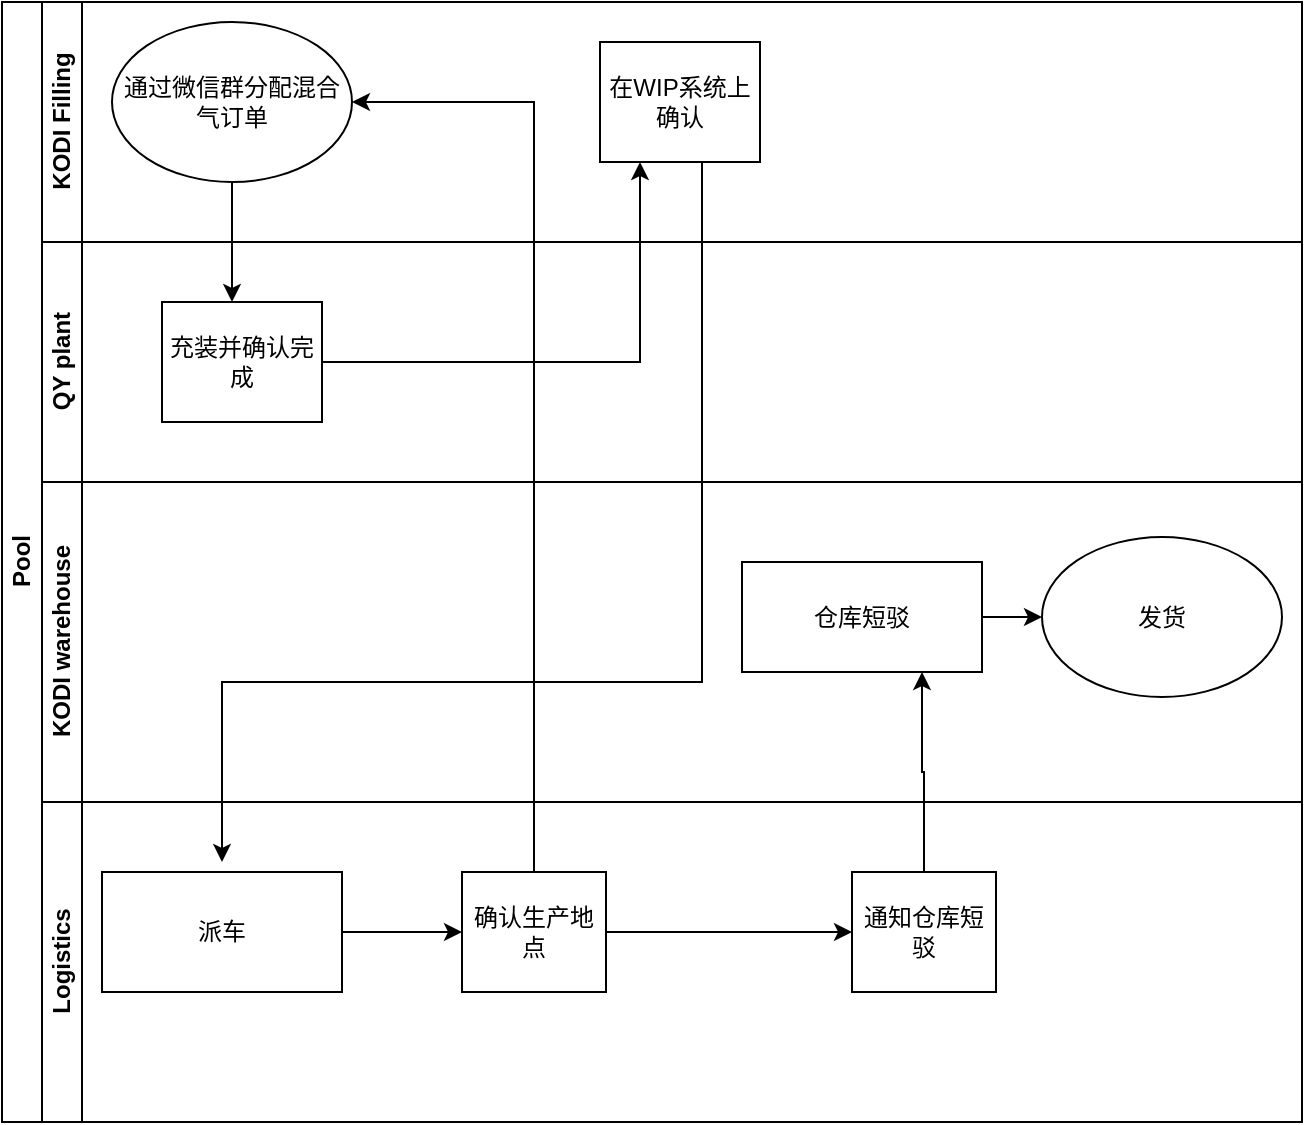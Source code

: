 <mxfile version="22.1.9" type="github">
  <diagram id="prtHgNgQTEPvFCAcTncT" name="Page-1">
    <mxGraphModel dx="1257" dy="637" grid="1" gridSize="10" guides="1" tooltips="1" connect="1" arrows="1" fold="1" page="1" pageScale="1" pageWidth="827" pageHeight="1169" math="0" shadow="0">
      <root>
        <mxCell id="0" />
        <mxCell id="1" parent="0" />
        <mxCell id="dNxyNK7c78bLwvsdeMH5-19" value="Pool" style="swimlane;html=1;childLayout=stackLayout;resizeParent=1;resizeParentMax=0;horizontal=0;startSize=20;horizontalStack=0;" parent="1" vertex="1">
          <mxGeometry x="120" y="120" width="650" height="560" as="geometry" />
        </mxCell>
        <mxCell id="dNxyNK7c78bLwvsdeMH5-20" value="KODI Filling" style="swimlane;html=1;startSize=20;horizontal=0;" parent="dNxyNK7c78bLwvsdeMH5-19" vertex="1">
          <mxGeometry x="20" width="630" height="120" as="geometry" />
        </mxCell>
        <mxCell id="dNxyNK7c78bLwvsdeMH5-30" value="在WIP系统上确认" style="rounded=0;whiteSpace=wrap;html=1;fontFamily=Helvetica;fontSize=12;fontColor=#000000;align=center;" parent="dNxyNK7c78bLwvsdeMH5-20" vertex="1">
          <mxGeometry x="279" y="20" width="80" height="60" as="geometry" />
        </mxCell>
        <mxCell id="kWSNCHj81wB3lS0rugs6-3" value="通过微信群分配混合气订单" style="ellipse;whiteSpace=wrap;html=1;" vertex="1" parent="dNxyNK7c78bLwvsdeMH5-20">
          <mxGeometry x="35" y="10" width="120" height="80" as="geometry" />
        </mxCell>
        <mxCell id="dNxyNK7c78bLwvsdeMH5-21" value="QY plant" style="swimlane;html=1;startSize=20;horizontal=0;" parent="dNxyNK7c78bLwvsdeMH5-19" vertex="1">
          <mxGeometry x="20" y="120" width="630" height="120" as="geometry" />
        </mxCell>
        <mxCell id="dNxyNK7c78bLwvsdeMH5-26" value="充装并确认完成" style="rounded=0;whiteSpace=wrap;html=1;fontFamily=Helvetica;fontSize=12;fontColor=#000000;align=center;" parent="dNxyNK7c78bLwvsdeMH5-21" vertex="1">
          <mxGeometry x="60" y="30" width="80" height="60" as="geometry" />
        </mxCell>
        <mxCell id="dNxyNK7c78bLwvsdeMH5-22" value="KODI warehouse" style="swimlane;html=1;startSize=20;horizontal=0;" parent="dNxyNK7c78bLwvsdeMH5-19" vertex="1">
          <mxGeometry x="20" y="240" width="630" height="160" as="geometry" />
        </mxCell>
        <mxCell id="kWSNCHj81wB3lS0rugs6-18" value="" style="edgeStyle=orthogonalEdgeStyle;rounded=0;orthogonalLoop=1;jettySize=auto;html=1;entryX=0;entryY=0.5;entryDx=0;entryDy=0;" edge="1" parent="dNxyNK7c78bLwvsdeMH5-22" source="LI-ogq0rgBBcsapTJTHM-19" target="kWSNCHj81wB3lS0rugs6-17">
          <mxGeometry relative="1" as="geometry">
            <mxPoint x="343" y="67.5" as="targetPoint" />
          </mxGeometry>
        </mxCell>
        <mxCell id="LI-ogq0rgBBcsapTJTHM-19" value="仓库短驳" style="whiteSpace=wrap;html=1;fontColor=#000000;rounded=0;" parent="dNxyNK7c78bLwvsdeMH5-22" vertex="1">
          <mxGeometry x="350" y="40" width="120" height="55" as="geometry" />
        </mxCell>
        <mxCell id="kWSNCHj81wB3lS0rugs6-17" value="发货" style="ellipse;whiteSpace=wrap;html=1;" vertex="1" parent="dNxyNK7c78bLwvsdeMH5-22">
          <mxGeometry x="500" y="27.5" width="120" height="80" as="geometry" />
        </mxCell>
        <mxCell id="LI-ogq0rgBBcsapTJTHM-15" value="" style="edgeStyle=orthogonalEdgeStyle;rounded=0;orthogonalLoop=1;jettySize=auto;html=1;entryX=0.25;entryY=1;entryDx=0;entryDy=0;" parent="dNxyNK7c78bLwvsdeMH5-19" source="dNxyNK7c78bLwvsdeMH5-26" target="dNxyNK7c78bLwvsdeMH5-30" edge="1">
          <mxGeometry relative="1" as="geometry" />
        </mxCell>
        <mxCell id="LI-ogq0rgBBcsapTJTHM-17" value="" style="edgeStyle=orthogonalEdgeStyle;rounded=0;orthogonalLoop=1;jettySize=auto;html=1;" parent="dNxyNK7c78bLwvsdeMH5-19" source="dNxyNK7c78bLwvsdeMH5-30" edge="1">
          <mxGeometry relative="1" as="geometry">
            <mxPoint x="110" y="430" as="targetPoint" />
            <Array as="points">
              <mxPoint x="350" y="340" />
              <mxPoint x="110" y="340" />
            </Array>
          </mxGeometry>
        </mxCell>
        <mxCell id="kWSNCHj81wB3lS0rugs6-5" value="" style="edgeStyle=orthogonalEdgeStyle;rounded=0;orthogonalLoop=1;jettySize=auto;html=1;" edge="1" parent="dNxyNK7c78bLwvsdeMH5-19" source="kWSNCHj81wB3lS0rugs6-3" target="dNxyNK7c78bLwvsdeMH5-26">
          <mxGeometry relative="1" as="geometry">
            <Array as="points">
              <mxPoint x="115" y="140" />
              <mxPoint x="115" y="140" />
            </Array>
          </mxGeometry>
        </mxCell>
        <mxCell id="kWSNCHj81wB3lS0rugs6-31" value="" style="edgeStyle=orthogonalEdgeStyle;rounded=0;orthogonalLoop=1;jettySize=auto;html=1;entryX=0.75;entryY=1;entryDx=0;entryDy=0;" edge="1" parent="dNxyNK7c78bLwvsdeMH5-19" source="kWSNCHj81wB3lS0rugs6-14" target="LI-ogq0rgBBcsapTJTHM-19">
          <mxGeometry relative="1" as="geometry">
            <mxPoint x="512" y="465" as="targetPoint" />
          </mxGeometry>
        </mxCell>
        <mxCell id="LI-ogq0rgBBcsapTJTHM-2" value="Logistics" style="swimlane;html=1;startSize=20;horizontal=0;" parent="dNxyNK7c78bLwvsdeMH5-19" vertex="1">
          <mxGeometry x="20" y="400" width="630" height="160" as="geometry" />
        </mxCell>
        <mxCell id="kWSNCHj81wB3lS0rugs6-33" value="" style="edgeStyle=orthogonalEdgeStyle;rounded=0;orthogonalLoop=1;jettySize=auto;html=1;" edge="1" parent="LI-ogq0rgBBcsapTJTHM-2" source="LI-ogq0rgBBcsapTJTHM-16" target="kWSNCHj81wB3lS0rugs6-22">
          <mxGeometry relative="1" as="geometry" />
        </mxCell>
        <mxCell id="LI-ogq0rgBBcsapTJTHM-16" value="派车" style="rounded=0;whiteSpace=wrap;html=1;fontColor=#000000;" parent="LI-ogq0rgBBcsapTJTHM-2" vertex="1">
          <mxGeometry x="30" y="35" width="120" height="60" as="geometry" />
        </mxCell>
        <mxCell id="kWSNCHj81wB3lS0rugs6-14" value="通知仓库短驳" style="rounded=0;whiteSpace=wrap;html=1;fontColor=#000000;" vertex="1" parent="LI-ogq0rgBBcsapTJTHM-2">
          <mxGeometry x="405" y="35" width="72" height="60" as="geometry" />
        </mxCell>
        <mxCell id="kWSNCHj81wB3lS0rugs6-32" value="" style="edgeStyle=orthogonalEdgeStyle;rounded=0;orthogonalLoop=1;jettySize=auto;html=1;entryX=0;entryY=0.5;entryDx=0;entryDy=0;" edge="1" parent="LI-ogq0rgBBcsapTJTHM-2" source="kWSNCHj81wB3lS0rugs6-22" target="kWSNCHj81wB3lS0rugs6-14">
          <mxGeometry relative="1" as="geometry">
            <mxPoint x="362" y="65" as="targetPoint" />
          </mxGeometry>
        </mxCell>
        <mxCell id="kWSNCHj81wB3lS0rugs6-22" value="确认生产地点" style="rounded=0;whiteSpace=wrap;html=1;fontColor=#000000;" vertex="1" parent="LI-ogq0rgBBcsapTJTHM-2">
          <mxGeometry x="210" y="35" width="72" height="60" as="geometry" />
        </mxCell>
        <mxCell id="kWSNCHj81wB3lS0rugs6-34" value="" style="edgeStyle=orthogonalEdgeStyle;rounded=0;orthogonalLoop=1;jettySize=auto;html=1;entryX=1;entryY=0.5;entryDx=0;entryDy=0;exitX=0.5;exitY=0;exitDx=0;exitDy=0;" edge="1" parent="dNxyNK7c78bLwvsdeMH5-19" source="kWSNCHj81wB3lS0rugs6-22" target="kWSNCHj81wB3lS0rugs6-3">
          <mxGeometry relative="1" as="geometry">
            <mxPoint x="239.0" y="10" as="targetPoint" />
            <mxPoint x="294" y="425" as="sourcePoint" />
          </mxGeometry>
        </mxCell>
      </root>
    </mxGraphModel>
  </diagram>
</mxfile>
